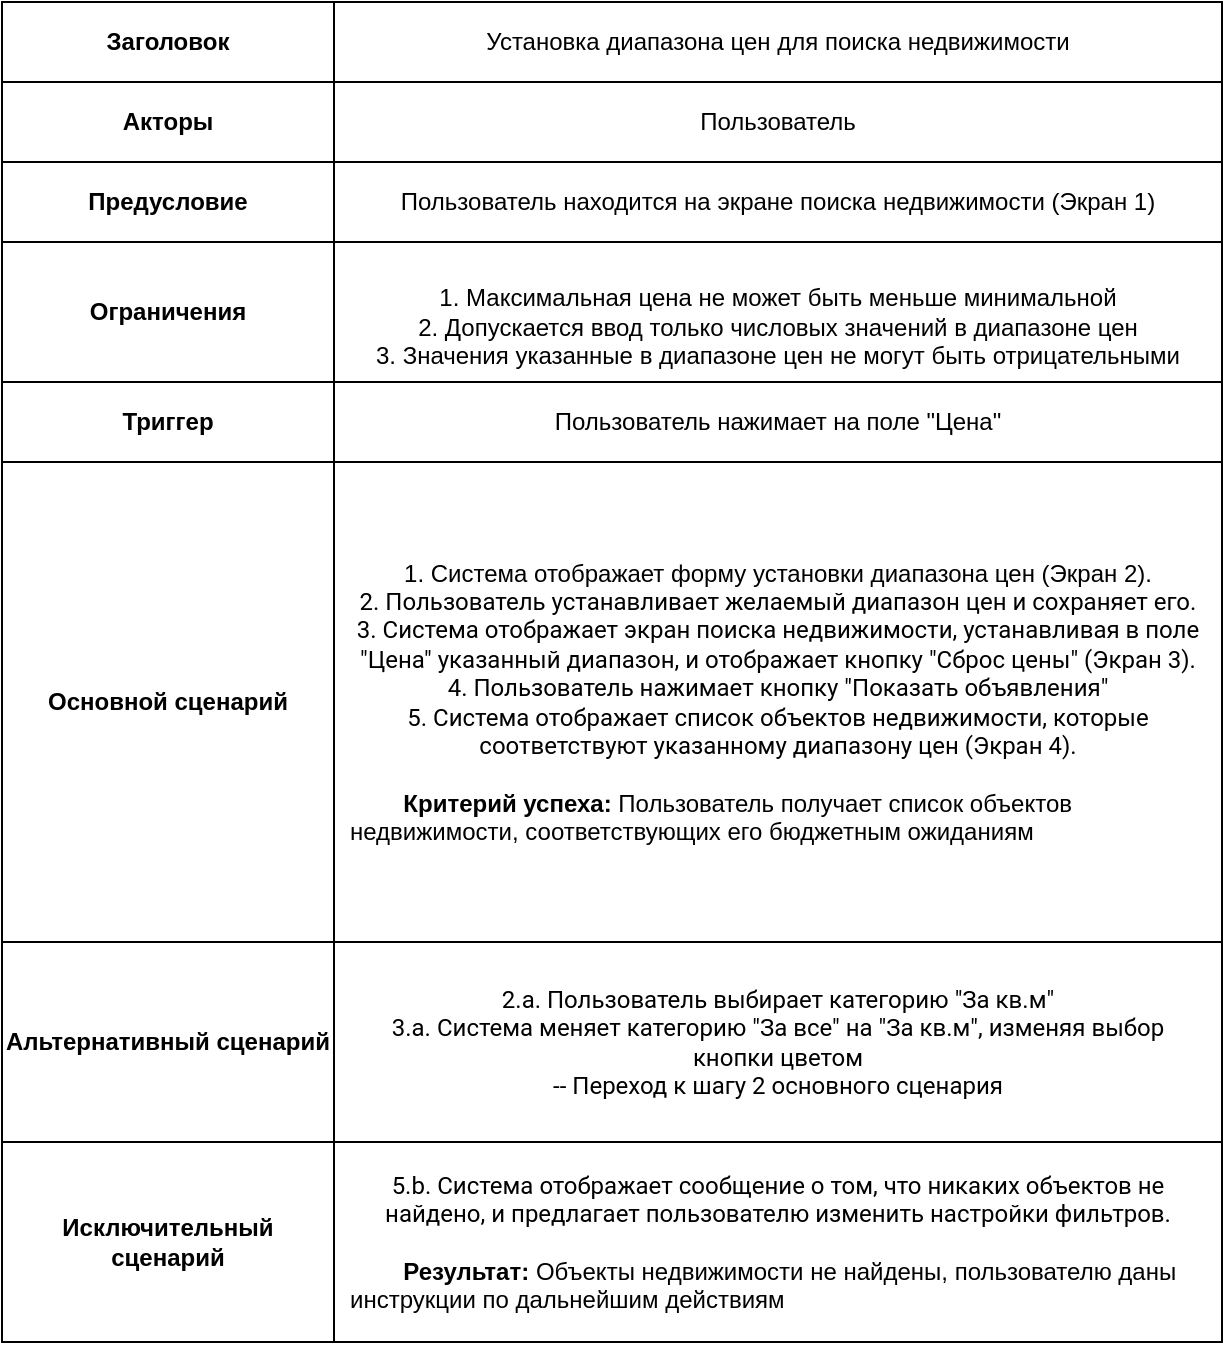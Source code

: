 <mxfile version="24.7.17">
  <diagram id="iSdH8Bf3Pxa846-qju2B" name="Шаблон">
    <mxGraphModel dx="1036" dy="614" grid="1" gridSize="10" guides="1" tooltips="1" connect="1" arrows="1" fold="1" page="1" pageScale="1" pageWidth="1169" pageHeight="827" math="0" shadow="0">
      <root>
        <mxCell id="0" />
        <mxCell id="1" parent="0" />
        <mxCell id="5DFN9uElky3kn-lGwo1o-1" value="" style="shape=table;startSize=0;container=1;collapsible=0;childLayout=tableLayout;" parent="1" vertex="1">
          <mxGeometry x="80" y="40" width="610" height="670" as="geometry" />
        </mxCell>
        <mxCell id="5DFN9uElky3kn-lGwo1o-6" value="" style="shape=tableRow;horizontal=0;startSize=0;swimlaneHead=0;swimlaneBody=0;strokeColor=inherit;top=0;left=0;bottom=0;right=0;collapsible=0;dropTarget=0;fillColor=none;points=[[0,0.5],[1,0.5]];portConstraint=eastwest;" parent="5DFN9uElky3kn-lGwo1o-1" vertex="1">
          <mxGeometry width="610" height="40" as="geometry" />
        </mxCell>
        <mxCell id="5DFN9uElky3kn-lGwo1o-7" value="&lt;b&gt;Заголовок&lt;/b&gt;" style="shape=partialRectangle;html=1;whiteSpace=wrap;connectable=0;strokeColor=inherit;overflow=hidden;fillColor=none;top=0;left=0;bottom=0;right=0;pointerEvents=1;" parent="5DFN9uElky3kn-lGwo1o-6" vertex="1">
          <mxGeometry width="166" height="40" as="geometry">
            <mxRectangle width="166" height="40" as="alternateBounds" />
          </mxGeometry>
        </mxCell>
        <mxCell id="5DFN9uElky3kn-lGwo1o-9" value="Установка диапазона цен для поиска недвижимости" style="shape=partialRectangle;html=1;whiteSpace=wrap;connectable=0;strokeColor=inherit;overflow=hidden;fillColor=none;top=0;left=0;bottom=0;right=0;pointerEvents=1;spacingLeft=7;spacingRight=7;" parent="5DFN9uElky3kn-lGwo1o-6" vertex="1">
          <mxGeometry x="166" width="444" height="40" as="geometry">
            <mxRectangle width="444" height="40" as="alternateBounds" />
          </mxGeometry>
        </mxCell>
        <mxCell id="5DFN9uElky3kn-lGwo1o-10" value="" style="shape=tableRow;horizontal=0;startSize=0;swimlaneHead=0;swimlaneBody=0;strokeColor=inherit;top=0;left=0;bottom=0;right=0;collapsible=0;dropTarget=0;fillColor=none;points=[[0,0.5],[1,0.5]];portConstraint=eastwest;" parent="5DFN9uElky3kn-lGwo1o-1" vertex="1">
          <mxGeometry y="40" width="610" height="40" as="geometry" />
        </mxCell>
        <mxCell id="5DFN9uElky3kn-lGwo1o-11" value="&lt;b&gt;Акторы&lt;/b&gt;" style="shape=partialRectangle;html=1;whiteSpace=wrap;connectable=0;strokeColor=inherit;overflow=hidden;fillColor=none;top=0;left=0;bottom=0;right=0;pointerEvents=1;" parent="5DFN9uElky3kn-lGwo1o-10" vertex="1">
          <mxGeometry width="166" height="40" as="geometry">
            <mxRectangle width="166" height="40" as="alternateBounds" />
          </mxGeometry>
        </mxCell>
        <mxCell id="5DFN9uElky3kn-lGwo1o-13" value="Пользователь" style="shape=partialRectangle;html=1;whiteSpace=wrap;connectable=0;strokeColor=inherit;overflow=hidden;fillColor=none;top=0;left=0;bottom=0;right=0;pointerEvents=1;spacingLeft=7;spacingRight=7;" parent="5DFN9uElky3kn-lGwo1o-10" vertex="1">
          <mxGeometry x="166" width="444" height="40" as="geometry">
            <mxRectangle width="444" height="40" as="alternateBounds" />
          </mxGeometry>
        </mxCell>
        <mxCell id="5DFN9uElky3kn-lGwo1o-14" value="" style="shape=tableRow;horizontal=0;startSize=0;swimlaneHead=0;swimlaneBody=0;strokeColor=inherit;top=0;left=0;bottom=0;right=0;collapsible=0;dropTarget=0;fillColor=none;points=[[0,0.5],[1,0.5]];portConstraint=eastwest;" parent="5DFN9uElky3kn-lGwo1o-1" vertex="1">
          <mxGeometry y="80" width="610" height="40" as="geometry" />
        </mxCell>
        <mxCell id="5DFN9uElky3kn-lGwo1o-15" value="&lt;b&gt;Предусловие&lt;/b&gt;" style="shape=partialRectangle;html=1;whiteSpace=wrap;connectable=0;strokeColor=inherit;overflow=hidden;fillColor=none;top=0;left=0;bottom=0;right=0;pointerEvents=1;" parent="5DFN9uElky3kn-lGwo1o-14" vertex="1">
          <mxGeometry width="166" height="40" as="geometry">
            <mxRectangle width="166" height="40" as="alternateBounds" />
          </mxGeometry>
        </mxCell>
        <mxCell id="5DFN9uElky3kn-lGwo1o-17" value="Пользователь находится на экране поиска недвижимости (Экран 1)" style="shape=partialRectangle;html=1;whiteSpace=wrap;connectable=0;strokeColor=inherit;overflow=hidden;fillColor=none;top=0;left=0;bottom=0;right=0;pointerEvents=1;spacingLeft=7;spacingRight=7;" parent="5DFN9uElky3kn-lGwo1o-14" vertex="1">
          <mxGeometry x="166" width="444" height="40" as="geometry">
            <mxRectangle width="444" height="40" as="alternateBounds" />
          </mxGeometry>
        </mxCell>
        <mxCell id="5DFN9uElky3kn-lGwo1o-18" value="" style="shape=tableRow;horizontal=0;startSize=0;swimlaneHead=0;swimlaneBody=0;strokeColor=inherit;top=0;left=0;bottom=0;right=0;collapsible=0;dropTarget=0;fillColor=none;points=[[0,0.5],[1,0.5]];portConstraint=eastwest;" parent="5DFN9uElky3kn-lGwo1o-1" vertex="1">
          <mxGeometry y="120" width="610" height="70" as="geometry" />
        </mxCell>
        <mxCell id="5DFN9uElky3kn-lGwo1o-19" value="&lt;b&gt;Ограничения&lt;/b&gt;" style="shape=partialRectangle;html=1;whiteSpace=wrap;connectable=0;strokeColor=inherit;overflow=hidden;fillColor=none;top=0;left=0;bottom=0;right=0;pointerEvents=1;" parent="5DFN9uElky3kn-lGwo1o-18" vertex="1">
          <mxGeometry width="166" height="70" as="geometry">
            <mxRectangle width="166" height="70" as="alternateBounds" />
          </mxGeometry>
        </mxCell>
        <mxCell id="5DFN9uElky3kn-lGwo1o-21" value="&lt;br&gt;&lt;div&gt;&lt;div&gt;&lt;span style=&quot;background-color: initial;&quot;&gt;1. Максимальная цена не может быть меньше минимальной&lt;/span&gt;&lt;/div&gt;&lt;div&gt;2. Допускается ввод только числовых значений в диапазоне цен&lt;/div&gt;&lt;div&gt;3. Значения указанные в диапазоне цен не могут быть отрицательными&lt;/div&gt;&lt;/div&gt;" style="shape=partialRectangle;html=1;whiteSpace=wrap;connectable=0;strokeColor=inherit;overflow=hidden;fillColor=none;top=0;left=0;bottom=0;right=0;pointerEvents=1;spacingLeft=7;spacingRight=7;" parent="5DFN9uElky3kn-lGwo1o-18" vertex="1">
          <mxGeometry x="166" width="444" height="70" as="geometry">
            <mxRectangle width="444" height="70" as="alternateBounds" />
          </mxGeometry>
        </mxCell>
        <mxCell id="5DFN9uElky3kn-lGwo1o-22" value="" style="shape=tableRow;horizontal=0;startSize=0;swimlaneHead=0;swimlaneBody=0;strokeColor=inherit;top=0;left=0;bottom=0;right=0;collapsible=0;dropTarget=0;fillColor=none;points=[[0,0.5],[1,0.5]];portConstraint=eastwest;" parent="5DFN9uElky3kn-lGwo1o-1" vertex="1">
          <mxGeometry y="190" width="610" height="40" as="geometry" />
        </mxCell>
        <mxCell id="5DFN9uElky3kn-lGwo1o-23" value="&lt;b&gt;Триггер&lt;/b&gt;" style="shape=partialRectangle;html=1;whiteSpace=wrap;connectable=0;strokeColor=inherit;overflow=hidden;fillColor=none;top=0;left=0;bottom=0;right=0;pointerEvents=1;" parent="5DFN9uElky3kn-lGwo1o-22" vertex="1">
          <mxGeometry width="166" height="40" as="geometry">
            <mxRectangle width="166" height="40" as="alternateBounds" />
          </mxGeometry>
        </mxCell>
        <mxCell id="5DFN9uElky3kn-lGwo1o-25" value="Пользователь нажимает на поле &quot;Цена&quot;" style="shape=partialRectangle;html=1;whiteSpace=wrap;connectable=0;strokeColor=inherit;overflow=hidden;fillColor=none;top=0;left=0;bottom=0;right=0;pointerEvents=1;spacingLeft=7;spacingRight=7;" parent="5DFN9uElky3kn-lGwo1o-22" vertex="1">
          <mxGeometry x="166" width="444" height="40" as="geometry">
            <mxRectangle width="444" height="40" as="alternateBounds" />
          </mxGeometry>
        </mxCell>
        <mxCell id="5DFN9uElky3kn-lGwo1o-26" value="" style="shape=tableRow;horizontal=0;startSize=0;swimlaneHead=0;swimlaneBody=0;strokeColor=inherit;top=0;left=0;bottom=0;right=0;collapsible=0;dropTarget=0;fillColor=none;points=[[0,0.5],[1,0.5]];portConstraint=eastwest;" parent="5DFN9uElky3kn-lGwo1o-1" vertex="1">
          <mxGeometry y="230" width="610" height="240" as="geometry" />
        </mxCell>
        <mxCell id="5DFN9uElky3kn-lGwo1o-27" value="&lt;b&gt;Основной сценарий&lt;/b&gt;" style="shape=partialRectangle;html=1;whiteSpace=wrap;connectable=0;strokeColor=inherit;overflow=hidden;fillColor=none;top=0;left=0;bottom=0;right=0;pointerEvents=1;" parent="5DFN9uElky3kn-lGwo1o-26" vertex="1">
          <mxGeometry width="166" height="240" as="geometry">
            <mxRectangle width="166" height="240" as="alternateBounds" />
          </mxGeometry>
        </mxCell>
        <mxCell id="5DFN9uElky3kn-lGwo1o-29" value="&lt;div style=&quot;text-align: left;&quot;&gt;&lt;div style=&quot;text-align: center;&quot;&gt;1. Система отображает форму установки диапазона цен (Экран 2).&lt;/div&gt;&lt;div style=&quot;text-align: center;&quot;&gt;&lt;span style=&quot;white-space-collapse: preserve; font-family: Roboto, -apple-system, BlinkMacSystemFont, &amp;quot;Apple Color Emoji&amp;quot;, &amp;quot;Segoe UI&amp;quot;, Oxygen, Ubuntu, Cantarell, &amp;quot;Fira Sans&amp;quot;, &amp;quot;Droid Sans&amp;quot;, &amp;quot;Helvetica Neue&amp;quot;, sans-serif; text-align: start; background-color: rgb(255, 255, 255);&quot;&gt;2. Пользователь устанавливает желаемый диапазон цен и сохраняет его.&lt;/span&gt;&lt;br style=&quot;white-space-collapse: preserve; box-sizing: border-box; font-family: Roboto, -apple-system, BlinkMacSystemFont, &amp;quot;Apple Color Emoji&amp;quot;, &amp;quot;Segoe UI&amp;quot;, Oxygen, Ubuntu, Cantarell, &amp;quot;Fira Sans&amp;quot;, &amp;quot;Droid Sans&amp;quot;, &amp;quot;Helvetica Neue&amp;quot;, sans-serif; text-align: start; background-color: rgb(255, 255, 255);&quot;&gt;&lt;span style=&quot;font-family: Roboto, -apple-system, BlinkMacSystemFont, &amp;quot;Apple Color Emoji&amp;quot;, &amp;quot;Segoe UI&amp;quot;, Oxygen, Ubuntu, Cantarell, &amp;quot;Fira Sans&amp;quot;, &amp;quot;Droid Sans&amp;quot;, &amp;quot;Helvetica Neue&amp;quot;, sans-serif; text-align: start; white-space-collapse: preserve; background-color: rgb(255, 255, 255);&quot;&gt;3. Система отображает экран поиска недвижимости, устанавливая в поле &quot;Цена&quot; указанный диапазон, и отображает кнопку &quot;Сброс цены&quot; (Экран 3).&lt;/span&gt;&lt;/div&gt;&lt;div style=&quot;text-align: center;&quot;&gt;&lt;span style=&quot;font-family: Roboto, -apple-system, BlinkMacSystemFont, &amp;quot;Apple Color Emoji&amp;quot;, &amp;quot;Segoe UI&amp;quot;, Oxygen, Ubuntu, Cantarell, &amp;quot;Fira Sans&amp;quot;, &amp;quot;Droid Sans&amp;quot;, &amp;quot;Helvetica Neue&amp;quot;, sans-serif; text-align: start; white-space-collapse: preserve; background-color: rgb(255, 255, 255);&quot;&gt;4. Пользователь нажимает кнопку &quot;Показать объявления&quot;&lt;/span&gt;&lt;/div&gt;&lt;div style=&quot;text-align: center;&quot;&gt;&lt;span style=&quot;font-family: Roboto, -apple-system, BlinkMacSystemFont, &amp;quot;Apple Color Emoji&amp;quot;, &amp;quot;Segoe UI&amp;quot;, Oxygen, Ubuntu, Cantarell, &amp;quot;Fira Sans&amp;quot;, &amp;quot;Droid Sans&amp;quot;, &amp;quot;Helvetica Neue&amp;quot;, sans-serif; text-align: start; white-space-collapse: preserve; background-color: rgb(255, 255, 255);&quot;&gt;5. Система отображает список объектов недвижимости, которые соответствуют указанному диапазону цен (Экран 4).&lt;/span&gt;&lt;/div&gt;&lt;div style=&quot;text-align: center;&quot;&gt;&lt;span style=&quot;font-family: Roboto, -apple-system, BlinkMacSystemFont, &amp;quot;Apple Color Emoji&amp;quot;, &amp;quot;Segoe UI&amp;quot;, Oxygen, Ubuntu, Cantarell, &amp;quot;Fira Sans&amp;quot;, &amp;quot;Droid Sans&amp;quot;, &amp;quot;Helvetica Neue&amp;quot;, sans-serif; text-align: start; white-space-collapse: preserve; background-color: rgb(255, 255, 255);&quot;&gt;&lt;br&gt;&lt;/span&gt;&lt;/div&gt;&lt;/div&gt;&lt;b style=&quot;background-color: initial;&quot;&gt;&lt;div style=&quot;text-align: left;&quot;&gt;&lt;b style=&quot;background-color: initial;&quot;&gt;&lt;span style=&quot;white-space: pre;&quot;&gt;&#x9;&lt;/span&gt;&lt;/b&gt;&lt;b style=&quot;background-color: initial; text-align: center;&quot;&gt;Критерий успеха:&lt;/b&gt;&lt;span style=&quot;background-color: initial; font-weight: normal; text-align: center;&quot;&gt;&amp;nbsp;Пользователь получает список объектов недвижимости, соответствующих его бюджетным ожиданиям&lt;/span&gt;&lt;/div&gt;&lt;/b&gt;" style="shape=partialRectangle;html=1;whiteSpace=wrap;connectable=0;strokeColor=inherit;overflow=hidden;fillColor=none;top=0;left=0;bottom=0;right=0;pointerEvents=1;spacingLeft=7;spacingRight=7;" parent="5DFN9uElky3kn-lGwo1o-26" vertex="1">
          <mxGeometry x="166" width="444" height="240" as="geometry">
            <mxRectangle width="444" height="240" as="alternateBounds" />
          </mxGeometry>
        </mxCell>
        <mxCell id="5DFN9uElky3kn-lGwo1o-30" value="" style="shape=tableRow;horizontal=0;startSize=0;swimlaneHead=0;swimlaneBody=0;strokeColor=inherit;top=0;left=0;bottom=0;right=0;collapsible=0;dropTarget=0;fillColor=none;points=[[0,0.5],[1,0.5]];portConstraint=eastwest;" parent="5DFN9uElky3kn-lGwo1o-1" vertex="1">
          <mxGeometry y="470" width="610" height="100" as="geometry" />
        </mxCell>
        <mxCell id="5DFN9uElky3kn-lGwo1o-31" value="&lt;b&gt;Альтернативный сценарий&lt;/b&gt;" style="shape=partialRectangle;html=1;whiteSpace=wrap;connectable=0;strokeColor=inherit;overflow=hidden;fillColor=none;top=0;left=0;bottom=0;right=0;pointerEvents=1;" parent="5DFN9uElky3kn-lGwo1o-30" vertex="1">
          <mxGeometry width="166" height="100" as="geometry">
            <mxRectangle width="166" height="100" as="alternateBounds" />
          </mxGeometry>
        </mxCell>
        <mxCell id="5DFN9uElky3kn-lGwo1o-33" value="&lt;div style=&quot;&quot;&gt;&lt;span style=&quot;font-family: Roboto, -apple-system, BlinkMacSystemFont, &amp;quot;Apple Color Emoji&amp;quot;, &amp;quot;Segoe UI&amp;quot;, Oxygen, Ubuntu, Cantarell, &amp;quot;Fira Sans&amp;quot;, &amp;quot;Droid Sans&amp;quot;, &amp;quot;Helvetica Neue&amp;quot;, sans-serif; white-space-collapse: preserve; background-color: rgb(255, 255, 255);&quot;&gt;2.a. Пользователь выбирает категорию &quot;За кв.м&quot;&lt;/span&gt;&lt;/div&gt;&lt;div style=&quot;&quot;&gt;&lt;span style=&quot;font-family: Roboto, -apple-system, BlinkMacSystemFont, &amp;quot;Apple Color Emoji&amp;quot;, &amp;quot;Segoe UI&amp;quot;, Oxygen, Ubuntu, Cantarell, &amp;quot;Fira Sans&amp;quot;, &amp;quot;Droid Sans&amp;quot;, &amp;quot;Helvetica Neue&amp;quot;, sans-serif; white-space-collapse: preserve; background-color: rgb(255, 255, 255);&quot;&gt;3.a. Система меняет категорию &quot;За все&quot; на &quot;За кв.м&quot;, изменяя выбор кнопки цветом&lt;/span&gt;&lt;/div&gt;&lt;div&gt;&lt;font face=&quot;Roboto, -apple-system, BlinkMacSystemFont, Apple Color Emoji, Segoe UI, Oxygen, Ubuntu, Cantarell, Fira Sans, Droid Sans, Helvetica Neue, sans-serif&quot;&gt;&lt;span style=&quot;background-color: rgb(255, 255, 255);&quot;&gt;-- Переход к шагу 2 основного сценария&lt;/span&gt;&lt;/font&gt;&lt;/div&gt;" style="shape=partialRectangle;html=1;whiteSpace=wrap;connectable=0;strokeColor=inherit;overflow=hidden;fillColor=none;top=0;left=0;bottom=0;right=0;pointerEvents=1;align=center;spacingLeft=7;spacingRight=7;" parent="5DFN9uElky3kn-lGwo1o-30" vertex="1">
          <mxGeometry x="166" width="444" height="100" as="geometry">
            <mxRectangle width="444" height="100" as="alternateBounds" />
          </mxGeometry>
        </mxCell>
        <mxCell id="5DFN9uElky3kn-lGwo1o-34" value="" style="shape=tableRow;horizontal=0;startSize=0;swimlaneHead=0;swimlaneBody=0;strokeColor=inherit;top=0;left=0;bottom=0;right=0;collapsible=0;dropTarget=0;fillColor=none;points=[[0,0.5],[1,0.5]];portConstraint=eastwest;" parent="5DFN9uElky3kn-lGwo1o-1" vertex="1">
          <mxGeometry y="570" width="610" height="100" as="geometry" />
        </mxCell>
        <mxCell id="5DFN9uElky3kn-lGwo1o-35" value="&lt;b&gt;Исключительный сценарий&lt;/b&gt;" style="shape=partialRectangle;html=1;whiteSpace=wrap;connectable=0;strokeColor=inherit;overflow=hidden;fillColor=none;top=0;left=0;bottom=0;right=0;pointerEvents=1;" parent="5DFN9uElky3kn-lGwo1o-34" vertex="1">
          <mxGeometry width="166" height="100" as="geometry">
            <mxRectangle width="166" height="100" as="alternateBounds" />
          </mxGeometry>
        </mxCell>
        <mxCell id="5DFN9uElky3kn-lGwo1o-37" value="&lt;span style=&quot;white-space-collapse: preserve; font-family: Roboto, -apple-system, BlinkMacSystemFont, &amp;quot;Apple Color Emoji&amp;quot;, &amp;quot;Segoe UI&amp;quot;, Oxygen, Ubuntu, Cantarell, &amp;quot;Fira Sans&amp;quot;, &amp;quot;Droid Sans&amp;quot;, &amp;quot;Helvetica Neue&amp;quot;, sans-serif; text-align: start; background-color: rgb(255, 255, 255);&quot;&gt;5.b. Система отображает сообщение о том, что никаких объектов не найдено, и предлагает пользователю изменить настройки фильтров.&lt;/span&gt;&lt;div&gt;&lt;div style=&quot;text-align: start;&quot;&gt;&lt;font face=&quot;Roboto, -apple-system, BlinkMacSystemFont, Apple Color Emoji, Segoe UI, Oxygen, Ubuntu, Cantarell, Fira Sans, Droid Sans, Helvetica Neue, sans-serif&quot;&gt;&lt;span style=&quot;white-space-collapse: preserve;&quot;&gt;&lt;br&gt;&lt;/span&gt;&lt;/font&gt;&lt;/div&gt;&lt;div style=&quot;text-align: left;&quot;&gt;&lt;b style=&quot;background-color: initial;&quot;&gt;&lt;span style=&quot;white-space: pre;&quot;&gt;&#x9;&lt;/span&gt;Результат&lt;/b&gt;&lt;b style=&quot;background-color: initial;&quot;&gt;: &lt;/b&gt;&lt;span style=&quot;background-color: initial;&quot;&gt;Объекты недвижимости не найден&lt;/span&gt;&lt;span style=&quot;background-color: initial;&quot;&gt;ы&lt;/span&gt;&lt;span style=&quot;background-color: initial;&quot;&gt;, пользователю даны инструкции по дальнейшим действиям&lt;/span&gt;&lt;span style=&quot;text-align: left;&quot;&gt;&lt;br&gt;&lt;/span&gt;&lt;/div&gt;&lt;/div&gt;" style="shape=partialRectangle;html=1;whiteSpace=wrap;connectable=0;strokeColor=inherit;overflow=hidden;fillColor=none;top=0;left=0;bottom=0;right=0;pointerEvents=1;spacingLeft=7;spacingRight=7;" parent="5DFN9uElky3kn-lGwo1o-34" vertex="1">
          <mxGeometry x="166" width="444" height="100" as="geometry">
            <mxRectangle width="444" height="100" as="alternateBounds" />
          </mxGeometry>
        </mxCell>
      </root>
    </mxGraphModel>
  </diagram>
</mxfile>
